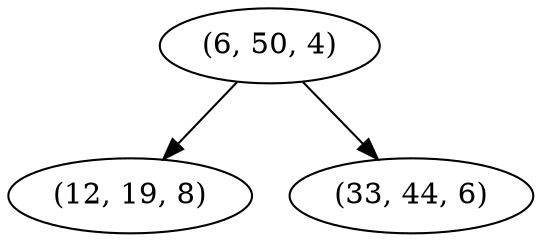 digraph tree {
    "(6, 50, 4)";
    "(12, 19, 8)";
    "(33, 44, 6)";
    "(6, 50, 4)" -> "(12, 19, 8)";
    "(6, 50, 4)" -> "(33, 44, 6)";
}
